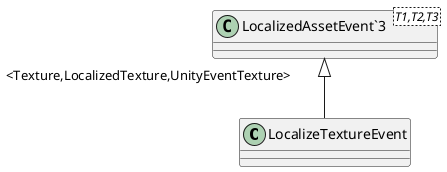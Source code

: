 @startuml
class LocalizeTextureEvent {
}
class "LocalizedAssetEvent`3"<T1,T2,T3> {
}
"LocalizedAssetEvent`3" "<Texture,LocalizedTexture,UnityEventTexture>" <|-- LocalizeTextureEvent
@enduml
